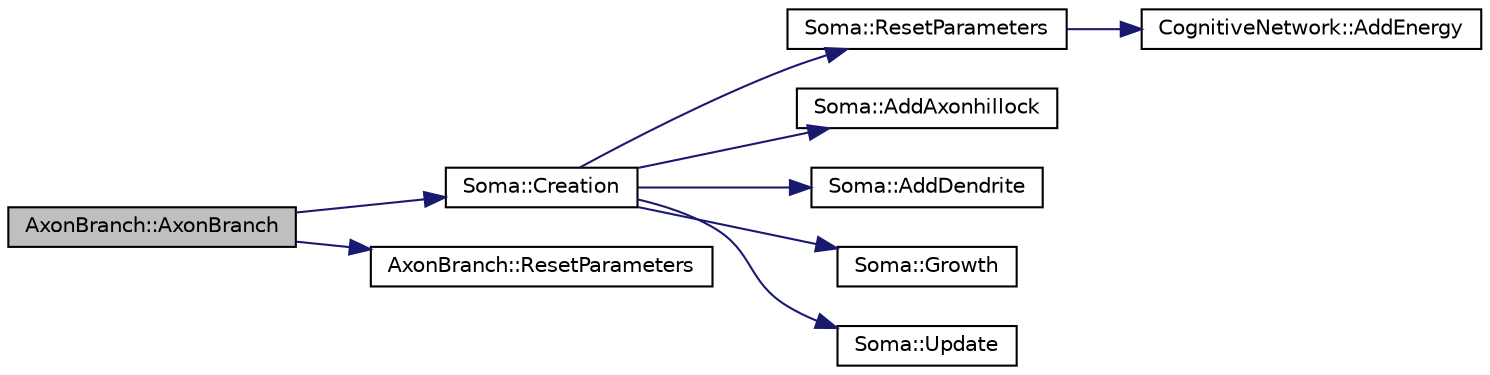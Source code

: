 digraph "AxonBranch::AxonBranch"
{
  edge [fontname="Helvetica",fontsize="10",labelfontname="Helvetica",labelfontsize="10"];
  node [fontname="Helvetica",fontsize="10",shape=record];
  rankdir="LR";
  Node1 [label="AxonBranch::AxonBranch",height=0.2,width=0.4,color="black", fillcolor="grey75", style="filled", fontcolor="black"];
  Node1 -> Node2 [color="midnightblue",fontsize="10",style="solid",fontname="Helvetica"];
  Node2 [label="Soma::Creation",height=0.2,width=0.4,color="black", fillcolor="white", style="filled",URL="$class_soma.html#afd5c75adc7733a8b5164619da74fc278"];
  Node2 -> Node3 [color="midnightblue",fontsize="10",style="solid",fontname="Helvetica"];
  Node3 [label="Soma::ResetParameters",height=0.2,width=0.4,color="black", fillcolor="white", style="filled",URL="$class_soma.html#a885c84acc8a4b7ae62d752677db5f754"];
  Node3 -> Node4 [color="midnightblue",fontsize="10",style="solid",fontname="Helvetica"];
  Node4 [label="CognitiveNetwork::AddEnergy",height=0.2,width=0.4,color="black", fillcolor="white", style="filled",URL="$class_cognitive_network.html#a288a367a774ca70438504c4d9ac5af62"];
  Node2 -> Node5 [color="midnightblue",fontsize="10",style="solid",fontname="Helvetica"];
  Node5 [label="Soma::AddAxonhillock",height=0.2,width=0.4,color="black", fillcolor="white", style="filled",URL="$class_soma.html#a4bc227f71628fc9053f4d01b4993e5b7"];
  Node2 -> Node6 [color="midnightblue",fontsize="10",style="solid",fontname="Helvetica"];
  Node6 [label="Soma::AddDendrite",height=0.2,width=0.4,color="black", fillcolor="white", style="filled",URL="$class_soma.html#a7d5d00b269aba4045127bc507a97fa30"];
  Node2 -> Node7 [color="midnightblue",fontsize="10",style="solid",fontname="Helvetica"];
  Node7 [label="Soma::Growth",height=0.2,width=0.4,color="black", fillcolor="white", style="filled",URL="$class_soma.html#ab92d0e64365884d60e187fe3a71dce36"];
  Node2 -> Node8 [color="midnightblue",fontsize="10",style="solid",fontname="Helvetica"];
  Node8 [label="Soma::Update",height=0.2,width=0.4,color="black", fillcolor="white", style="filled",URL="$class_soma.html#a675fc1826a8e0d955d63817974ddb81f"];
  Node1 -> Node9 [color="midnightblue",fontsize="10",style="solid",fontname="Helvetica"];
  Node9 [label="AxonBranch::ResetParameters",height=0.2,width=0.4,color="black", fillcolor="white", style="filled",URL="$class_axon_branch.html#a24b4aa8562d64d1a3e50123b272f7215"];
}
